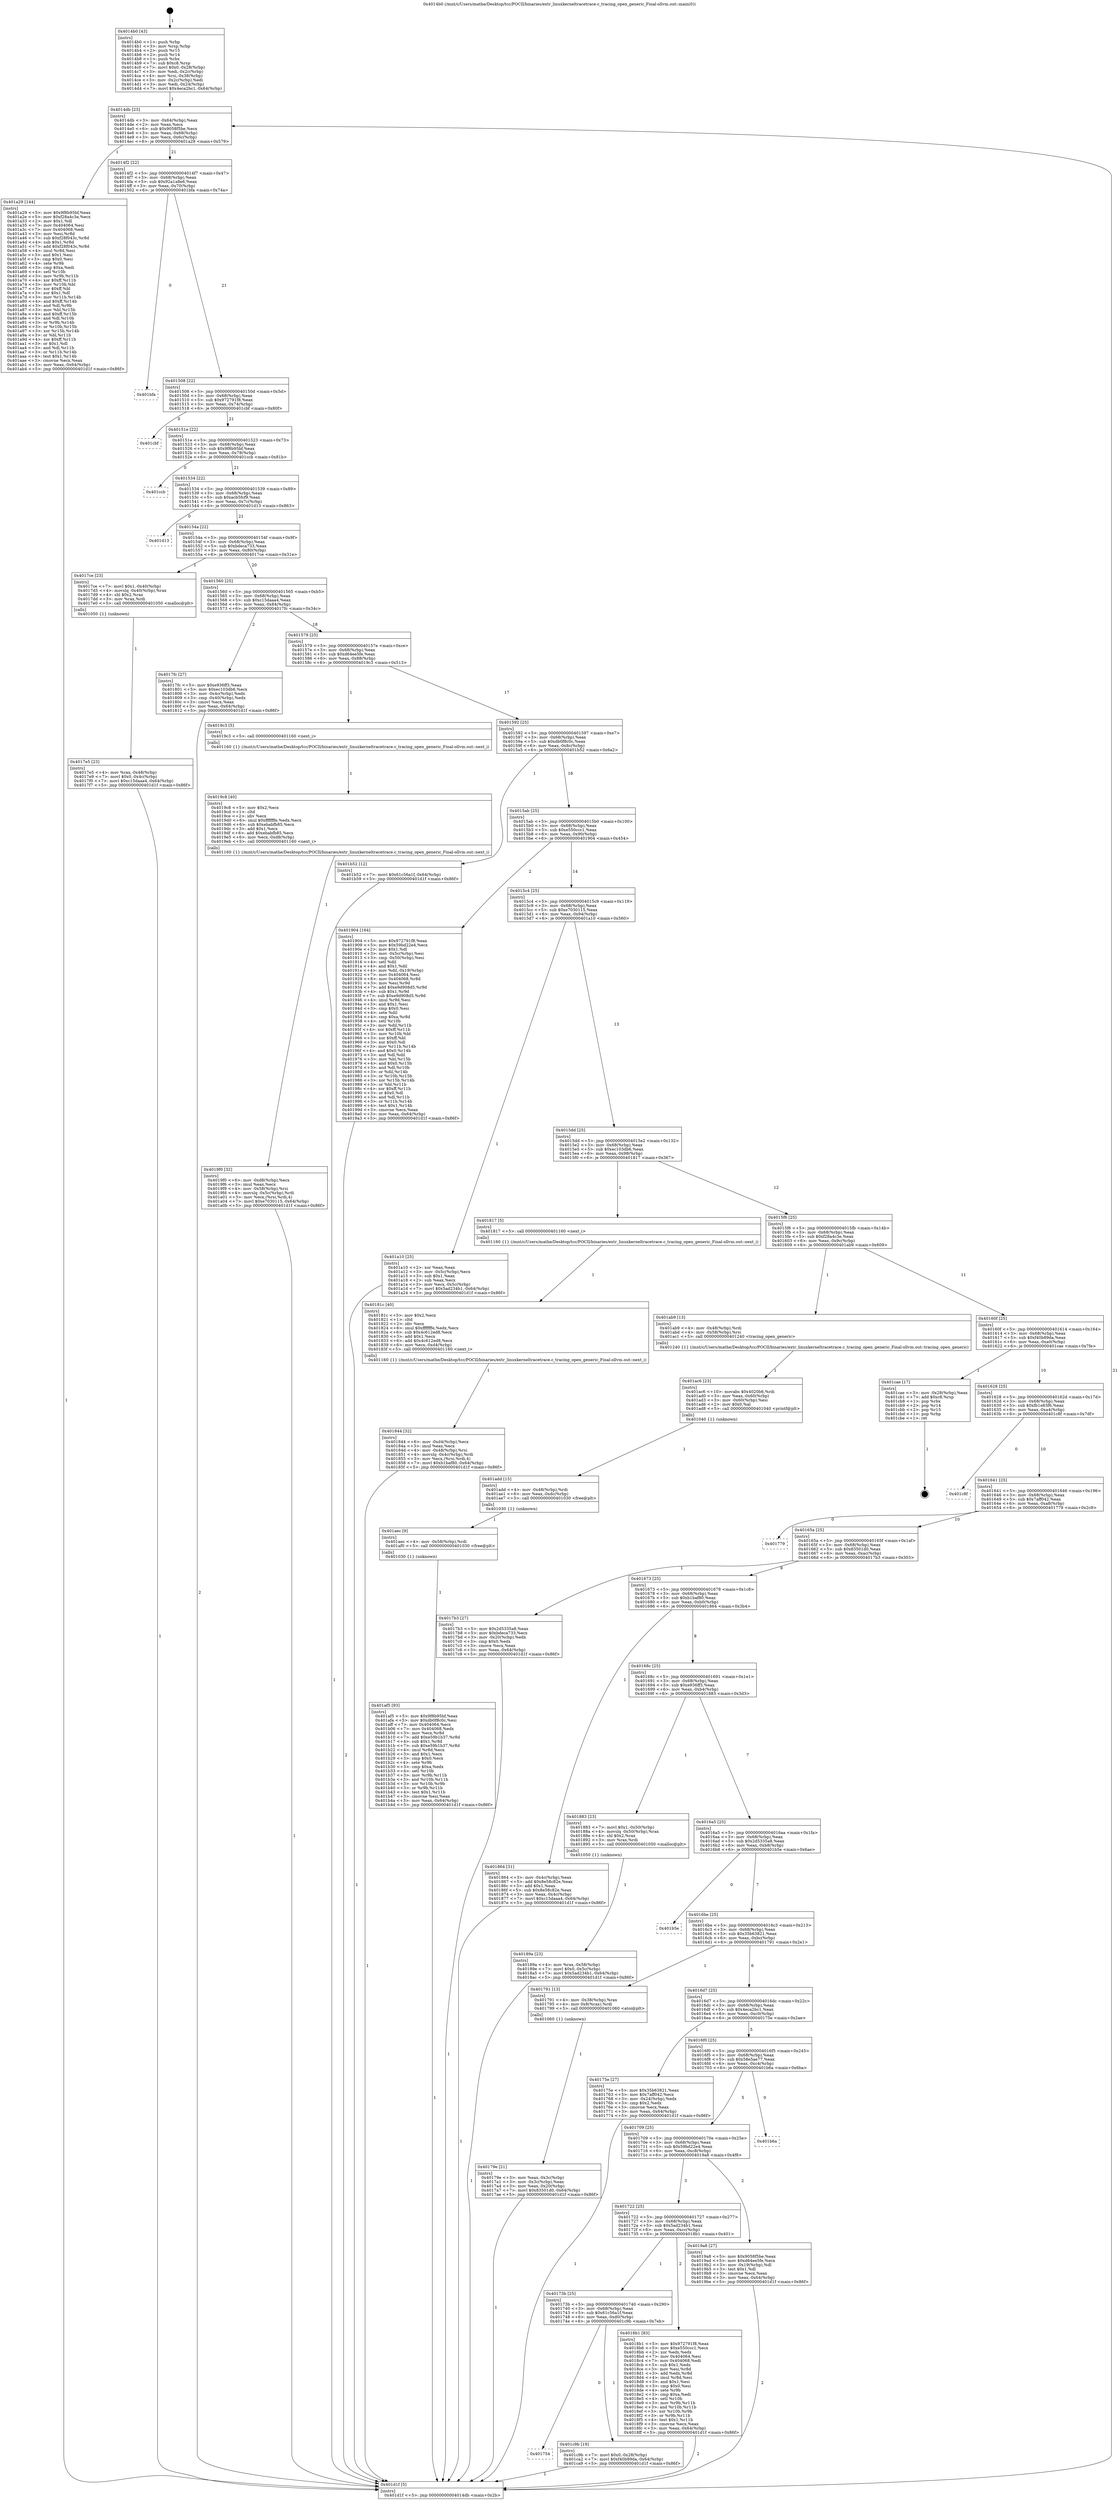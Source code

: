 digraph "0x4014b0" {
  label = "0x4014b0 (/mnt/c/Users/mathe/Desktop/tcc/POCII/binaries/extr_linuxkerneltracetrace.c_tracing_open_generic_Final-ollvm.out::main(0))"
  labelloc = "t"
  node[shape=record]

  Entry [label="",width=0.3,height=0.3,shape=circle,fillcolor=black,style=filled]
  "0x4014db" [label="{
     0x4014db [23]\l
     | [instrs]\l
     &nbsp;&nbsp;0x4014db \<+3\>: mov -0x64(%rbp),%eax\l
     &nbsp;&nbsp;0x4014de \<+2\>: mov %eax,%ecx\l
     &nbsp;&nbsp;0x4014e0 \<+6\>: sub $0x9058f5be,%ecx\l
     &nbsp;&nbsp;0x4014e6 \<+3\>: mov %eax,-0x68(%rbp)\l
     &nbsp;&nbsp;0x4014e9 \<+3\>: mov %ecx,-0x6c(%rbp)\l
     &nbsp;&nbsp;0x4014ec \<+6\>: je 0000000000401a29 \<main+0x579\>\l
  }"]
  "0x401a29" [label="{
     0x401a29 [144]\l
     | [instrs]\l
     &nbsp;&nbsp;0x401a29 \<+5\>: mov $0x9f8b95bf,%eax\l
     &nbsp;&nbsp;0x401a2e \<+5\>: mov $0xf28a4c3e,%ecx\l
     &nbsp;&nbsp;0x401a33 \<+2\>: mov $0x1,%dl\l
     &nbsp;&nbsp;0x401a35 \<+7\>: mov 0x404064,%esi\l
     &nbsp;&nbsp;0x401a3c \<+7\>: mov 0x404068,%edi\l
     &nbsp;&nbsp;0x401a43 \<+3\>: mov %esi,%r8d\l
     &nbsp;&nbsp;0x401a46 \<+7\>: sub $0xf28f043c,%r8d\l
     &nbsp;&nbsp;0x401a4d \<+4\>: sub $0x1,%r8d\l
     &nbsp;&nbsp;0x401a51 \<+7\>: add $0xf28f043c,%r8d\l
     &nbsp;&nbsp;0x401a58 \<+4\>: imul %r8d,%esi\l
     &nbsp;&nbsp;0x401a5c \<+3\>: and $0x1,%esi\l
     &nbsp;&nbsp;0x401a5f \<+3\>: cmp $0x0,%esi\l
     &nbsp;&nbsp;0x401a62 \<+4\>: sete %r9b\l
     &nbsp;&nbsp;0x401a66 \<+3\>: cmp $0xa,%edi\l
     &nbsp;&nbsp;0x401a69 \<+4\>: setl %r10b\l
     &nbsp;&nbsp;0x401a6d \<+3\>: mov %r9b,%r11b\l
     &nbsp;&nbsp;0x401a70 \<+4\>: xor $0xff,%r11b\l
     &nbsp;&nbsp;0x401a74 \<+3\>: mov %r10b,%bl\l
     &nbsp;&nbsp;0x401a77 \<+3\>: xor $0xff,%bl\l
     &nbsp;&nbsp;0x401a7a \<+3\>: xor $0x1,%dl\l
     &nbsp;&nbsp;0x401a7d \<+3\>: mov %r11b,%r14b\l
     &nbsp;&nbsp;0x401a80 \<+4\>: and $0xff,%r14b\l
     &nbsp;&nbsp;0x401a84 \<+3\>: and %dl,%r9b\l
     &nbsp;&nbsp;0x401a87 \<+3\>: mov %bl,%r15b\l
     &nbsp;&nbsp;0x401a8a \<+4\>: and $0xff,%r15b\l
     &nbsp;&nbsp;0x401a8e \<+3\>: and %dl,%r10b\l
     &nbsp;&nbsp;0x401a91 \<+3\>: or %r9b,%r14b\l
     &nbsp;&nbsp;0x401a94 \<+3\>: or %r10b,%r15b\l
     &nbsp;&nbsp;0x401a97 \<+3\>: xor %r15b,%r14b\l
     &nbsp;&nbsp;0x401a9a \<+3\>: or %bl,%r11b\l
     &nbsp;&nbsp;0x401a9d \<+4\>: xor $0xff,%r11b\l
     &nbsp;&nbsp;0x401aa1 \<+3\>: or $0x1,%dl\l
     &nbsp;&nbsp;0x401aa4 \<+3\>: and %dl,%r11b\l
     &nbsp;&nbsp;0x401aa7 \<+3\>: or %r11b,%r14b\l
     &nbsp;&nbsp;0x401aaa \<+4\>: test $0x1,%r14b\l
     &nbsp;&nbsp;0x401aae \<+3\>: cmovne %ecx,%eax\l
     &nbsp;&nbsp;0x401ab1 \<+3\>: mov %eax,-0x64(%rbp)\l
     &nbsp;&nbsp;0x401ab4 \<+5\>: jmp 0000000000401d1f \<main+0x86f\>\l
  }"]
  "0x4014f2" [label="{
     0x4014f2 [22]\l
     | [instrs]\l
     &nbsp;&nbsp;0x4014f2 \<+5\>: jmp 00000000004014f7 \<main+0x47\>\l
     &nbsp;&nbsp;0x4014f7 \<+3\>: mov -0x68(%rbp),%eax\l
     &nbsp;&nbsp;0x4014fa \<+5\>: sub $0x92a1a8e6,%eax\l
     &nbsp;&nbsp;0x4014ff \<+3\>: mov %eax,-0x70(%rbp)\l
     &nbsp;&nbsp;0x401502 \<+6\>: je 0000000000401bfa \<main+0x74a\>\l
  }"]
  Exit [label="",width=0.3,height=0.3,shape=circle,fillcolor=black,style=filled,peripheries=2]
  "0x401bfa" [label="{
     0x401bfa\l
  }", style=dashed]
  "0x401508" [label="{
     0x401508 [22]\l
     | [instrs]\l
     &nbsp;&nbsp;0x401508 \<+5\>: jmp 000000000040150d \<main+0x5d\>\l
     &nbsp;&nbsp;0x40150d \<+3\>: mov -0x68(%rbp),%eax\l
     &nbsp;&nbsp;0x401510 \<+5\>: sub $0x972791f8,%eax\l
     &nbsp;&nbsp;0x401515 \<+3\>: mov %eax,-0x74(%rbp)\l
     &nbsp;&nbsp;0x401518 \<+6\>: je 0000000000401cbf \<main+0x80f\>\l
  }"]
  "0x401754" [label="{
     0x401754\l
  }", style=dashed]
  "0x401cbf" [label="{
     0x401cbf\l
  }", style=dashed]
  "0x40151e" [label="{
     0x40151e [22]\l
     | [instrs]\l
     &nbsp;&nbsp;0x40151e \<+5\>: jmp 0000000000401523 \<main+0x73\>\l
     &nbsp;&nbsp;0x401523 \<+3\>: mov -0x68(%rbp),%eax\l
     &nbsp;&nbsp;0x401526 \<+5\>: sub $0x9f8b95bf,%eax\l
     &nbsp;&nbsp;0x40152b \<+3\>: mov %eax,-0x78(%rbp)\l
     &nbsp;&nbsp;0x40152e \<+6\>: je 0000000000401ccb \<main+0x81b\>\l
  }"]
  "0x401c9b" [label="{
     0x401c9b [19]\l
     | [instrs]\l
     &nbsp;&nbsp;0x401c9b \<+7\>: movl $0x0,-0x28(%rbp)\l
     &nbsp;&nbsp;0x401ca2 \<+7\>: movl $0xf40b89da,-0x64(%rbp)\l
     &nbsp;&nbsp;0x401ca9 \<+5\>: jmp 0000000000401d1f \<main+0x86f\>\l
  }"]
  "0x401ccb" [label="{
     0x401ccb\l
  }", style=dashed]
  "0x401534" [label="{
     0x401534 [22]\l
     | [instrs]\l
     &nbsp;&nbsp;0x401534 \<+5\>: jmp 0000000000401539 \<main+0x89\>\l
     &nbsp;&nbsp;0x401539 \<+3\>: mov -0x68(%rbp),%eax\l
     &nbsp;&nbsp;0x40153c \<+5\>: sub $0xacb5fcf9,%eax\l
     &nbsp;&nbsp;0x401541 \<+3\>: mov %eax,-0x7c(%rbp)\l
     &nbsp;&nbsp;0x401544 \<+6\>: je 0000000000401d13 \<main+0x863\>\l
  }"]
  "0x401af5" [label="{
     0x401af5 [93]\l
     | [instrs]\l
     &nbsp;&nbsp;0x401af5 \<+5\>: mov $0x9f8b95bf,%eax\l
     &nbsp;&nbsp;0x401afa \<+5\>: mov $0xdb0f8c0c,%esi\l
     &nbsp;&nbsp;0x401aff \<+7\>: mov 0x404064,%ecx\l
     &nbsp;&nbsp;0x401b06 \<+7\>: mov 0x404068,%edx\l
     &nbsp;&nbsp;0x401b0d \<+3\>: mov %ecx,%r8d\l
     &nbsp;&nbsp;0x401b10 \<+7\>: add $0xe59b1b37,%r8d\l
     &nbsp;&nbsp;0x401b17 \<+4\>: sub $0x1,%r8d\l
     &nbsp;&nbsp;0x401b1b \<+7\>: sub $0xe59b1b37,%r8d\l
     &nbsp;&nbsp;0x401b22 \<+4\>: imul %r8d,%ecx\l
     &nbsp;&nbsp;0x401b26 \<+3\>: and $0x1,%ecx\l
     &nbsp;&nbsp;0x401b29 \<+3\>: cmp $0x0,%ecx\l
     &nbsp;&nbsp;0x401b2c \<+4\>: sete %r9b\l
     &nbsp;&nbsp;0x401b30 \<+3\>: cmp $0xa,%edx\l
     &nbsp;&nbsp;0x401b33 \<+4\>: setl %r10b\l
     &nbsp;&nbsp;0x401b37 \<+3\>: mov %r9b,%r11b\l
     &nbsp;&nbsp;0x401b3a \<+3\>: and %r10b,%r11b\l
     &nbsp;&nbsp;0x401b3d \<+3\>: xor %r10b,%r9b\l
     &nbsp;&nbsp;0x401b40 \<+3\>: or %r9b,%r11b\l
     &nbsp;&nbsp;0x401b43 \<+4\>: test $0x1,%r11b\l
     &nbsp;&nbsp;0x401b47 \<+3\>: cmovne %esi,%eax\l
     &nbsp;&nbsp;0x401b4a \<+3\>: mov %eax,-0x64(%rbp)\l
     &nbsp;&nbsp;0x401b4d \<+5\>: jmp 0000000000401d1f \<main+0x86f\>\l
  }"]
  "0x401d13" [label="{
     0x401d13\l
  }", style=dashed]
  "0x40154a" [label="{
     0x40154a [22]\l
     | [instrs]\l
     &nbsp;&nbsp;0x40154a \<+5\>: jmp 000000000040154f \<main+0x9f\>\l
     &nbsp;&nbsp;0x40154f \<+3\>: mov -0x68(%rbp),%eax\l
     &nbsp;&nbsp;0x401552 \<+5\>: sub $0xbdeca733,%eax\l
     &nbsp;&nbsp;0x401557 \<+3\>: mov %eax,-0x80(%rbp)\l
     &nbsp;&nbsp;0x40155a \<+6\>: je 00000000004017ce \<main+0x31e\>\l
  }"]
  "0x401aec" [label="{
     0x401aec [9]\l
     | [instrs]\l
     &nbsp;&nbsp;0x401aec \<+4\>: mov -0x58(%rbp),%rdi\l
     &nbsp;&nbsp;0x401af0 \<+5\>: call 0000000000401030 \<free@plt\>\l
     | [calls]\l
     &nbsp;&nbsp;0x401030 \{1\} (unknown)\l
  }"]
  "0x4017ce" [label="{
     0x4017ce [23]\l
     | [instrs]\l
     &nbsp;&nbsp;0x4017ce \<+7\>: movl $0x1,-0x40(%rbp)\l
     &nbsp;&nbsp;0x4017d5 \<+4\>: movslq -0x40(%rbp),%rax\l
     &nbsp;&nbsp;0x4017d9 \<+4\>: shl $0x2,%rax\l
     &nbsp;&nbsp;0x4017dd \<+3\>: mov %rax,%rdi\l
     &nbsp;&nbsp;0x4017e0 \<+5\>: call 0000000000401050 \<malloc@plt\>\l
     | [calls]\l
     &nbsp;&nbsp;0x401050 \{1\} (unknown)\l
  }"]
  "0x401560" [label="{
     0x401560 [25]\l
     | [instrs]\l
     &nbsp;&nbsp;0x401560 \<+5\>: jmp 0000000000401565 \<main+0xb5\>\l
     &nbsp;&nbsp;0x401565 \<+3\>: mov -0x68(%rbp),%eax\l
     &nbsp;&nbsp;0x401568 \<+5\>: sub $0xc15daaa4,%eax\l
     &nbsp;&nbsp;0x40156d \<+6\>: mov %eax,-0x84(%rbp)\l
     &nbsp;&nbsp;0x401573 \<+6\>: je 00000000004017fc \<main+0x34c\>\l
  }"]
  "0x401add" [label="{
     0x401add [15]\l
     | [instrs]\l
     &nbsp;&nbsp;0x401add \<+4\>: mov -0x48(%rbp),%rdi\l
     &nbsp;&nbsp;0x401ae1 \<+6\>: mov %eax,-0xdc(%rbp)\l
     &nbsp;&nbsp;0x401ae7 \<+5\>: call 0000000000401030 \<free@plt\>\l
     | [calls]\l
     &nbsp;&nbsp;0x401030 \{1\} (unknown)\l
  }"]
  "0x4017fc" [label="{
     0x4017fc [27]\l
     | [instrs]\l
     &nbsp;&nbsp;0x4017fc \<+5\>: mov $0xe936ff3,%eax\l
     &nbsp;&nbsp;0x401801 \<+5\>: mov $0xec103db6,%ecx\l
     &nbsp;&nbsp;0x401806 \<+3\>: mov -0x4c(%rbp),%edx\l
     &nbsp;&nbsp;0x401809 \<+3\>: cmp -0x40(%rbp),%edx\l
     &nbsp;&nbsp;0x40180c \<+3\>: cmovl %ecx,%eax\l
     &nbsp;&nbsp;0x40180f \<+3\>: mov %eax,-0x64(%rbp)\l
     &nbsp;&nbsp;0x401812 \<+5\>: jmp 0000000000401d1f \<main+0x86f\>\l
  }"]
  "0x401579" [label="{
     0x401579 [25]\l
     | [instrs]\l
     &nbsp;&nbsp;0x401579 \<+5\>: jmp 000000000040157e \<main+0xce\>\l
     &nbsp;&nbsp;0x40157e \<+3\>: mov -0x68(%rbp),%eax\l
     &nbsp;&nbsp;0x401581 \<+5\>: sub $0xd64ee5fe,%eax\l
     &nbsp;&nbsp;0x401586 \<+6\>: mov %eax,-0x88(%rbp)\l
     &nbsp;&nbsp;0x40158c \<+6\>: je 00000000004019c3 \<main+0x513\>\l
  }"]
  "0x401ac6" [label="{
     0x401ac6 [23]\l
     | [instrs]\l
     &nbsp;&nbsp;0x401ac6 \<+10\>: movabs $0x4020b6,%rdi\l
     &nbsp;&nbsp;0x401ad0 \<+3\>: mov %eax,-0x60(%rbp)\l
     &nbsp;&nbsp;0x401ad3 \<+3\>: mov -0x60(%rbp),%esi\l
     &nbsp;&nbsp;0x401ad6 \<+2\>: mov $0x0,%al\l
     &nbsp;&nbsp;0x401ad8 \<+5\>: call 0000000000401040 \<printf@plt\>\l
     | [calls]\l
     &nbsp;&nbsp;0x401040 \{1\} (unknown)\l
  }"]
  "0x4019c3" [label="{
     0x4019c3 [5]\l
     | [instrs]\l
     &nbsp;&nbsp;0x4019c3 \<+5\>: call 0000000000401160 \<next_i\>\l
     | [calls]\l
     &nbsp;&nbsp;0x401160 \{1\} (/mnt/c/Users/mathe/Desktop/tcc/POCII/binaries/extr_linuxkerneltracetrace.c_tracing_open_generic_Final-ollvm.out::next_i)\l
  }"]
  "0x401592" [label="{
     0x401592 [25]\l
     | [instrs]\l
     &nbsp;&nbsp;0x401592 \<+5\>: jmp 0000000000401597 \<main+0xe7\>\l
     &nbsp;&nbsp;0x401597 \<+3\>: mov -0x68(%rbp),%eax\l
     &nbsp;&nbsp;0x40159a \<+5\>: sub $0xdb0f8c0c,%eax\l
     &nbsp;&nbsp;0x40159f \<+6\>: mov %eax,-0x8c(%rbp)\l
     &nbsp;&nbsp;0x4015a5 \<+6\>: je 0000000000401b52 \<main+0x6a2\>\l
  }"]
  "0x4019f0" [label="{
     0x4019f0 [32]\l
     | [instrs]\l
     &nbsp;&nbsp;0x4019f0 \<+6\>: mov -0xd8(%rbp),%ecx\l
     &nbsp;&nbsp;0x4019f6 \<+3\>: imul %eax,%ecx\l
     &nbsp;&nbsp;0x4019f9 \<+4\>: mov -0x58(%rbp),%rsi\l
     &nbsp;&nbsp;0x4019fd \<+4\>: movslq -0x5c(%rbp),%rdi\l
     &nbsp;&nbsp;0x401a01 \<+3\>: mov %ecx,(%rsi,%rdi,4)\l
     &nbsp;&nbsp;0x401a04 \<+7\>: movl $0xe7030115,-0x64(%rbp)\l
     &nbsp;&nbsp;0x401a0b \<+5\>: jmp 0000000000401d1f \<main+0x86f\>\l
  }"]
  "0x401b52" [label="{
     0x401b52 [12]\l
     | [instrs]\l
     &nbsp;&nbsp;0x401b52 \<+7\>: movl $0x61c56a1f,-0x64(%rbp)\l
     &nbsp;&nbsp;0x401b59 \<+5\>: jmp 0000000000401d1f \<main+0x86f\>\l
  }"]
  "0x4015ab" [label="{
     0x4015ab [25]\l
     | [instrs]\l
     &nbsp;&nbsp;0x4015ab \<+5\>: jmp 00000000004015b0 \<main+0x100\>\l
     &nbsp;&nbsp;0x4015b0 \<+3\>: mov -0x68(%rbp),%eax\l
     &nbsp;&nbsp;0x4015b3 \<+5\>: sub $0xe550ccc1,%eax\l
     &nbsp;&nbsp;0x4015b8 \<+6\>: mov %eax,-0x90(%rbp)\l
     &nbsp;&nbsp;0x4015be \<+6\>: je 0000000000401904 \<main+0x454\>\l
  }"]
  "0x4019c8" [label="{
     0x4019c8 [40]\l
     | [instrs]\l
     &nbsp;&nbsp;0x4019c8 \<+5\>: mov $0x2,%ecx\l
     &nbsp;&nbsp;0x4019cd \<+1\>: cltd\l
     &nbsp;&nbsp;0x4019ce \<+2\>: idiv %ecx\l
     &nbsp;&nbsp;0x4019d0 \<+6\>: imul $0xfffffffe,%edx,%ecx\l
     &nbsp;&nbsp;0x4019d6 \<+6\>: sub $0xebabfb85,%ecx\l
     &nbsp;&nbsp;0x4019dc \<+3\>: add $0x1,%ecx\l
     &nbsp;&nbsp;0x4019df \<+6\>: add $0xebabfb85,%ecx\l
     &nbsp;&nbsp;0x4019e5 \<+6\>: mov %ecx,-0xd8(%rbp)\l
     &nbsp;&nbsp;0x4019eb \<+5\>: call 0000000000401160 \<next_i\>\l
     | [calls]\l
     &nbsp;&nbsp;0x401160 \{1\} (/mnt/c/Users/mathe/Desktop/tcc/POCII/binaries/extr_linuxkerneltracetrace.c_tracing_open_generic_Final-ollvm.out::next_i)\l
  }"]
  "0x401904" [label="{
     0x401904 [164]\l
     | [instrs]\l
     &nbsp;&nbsp;0x401904 \<+5\>: mov $0x972791f8,%eax\l
     &nbsp;&nbsp;0x401909 \<+5\>: mov $0x59bd22e4,%ecx\l
     &nbsp;&nbsp;0x40190e \<+2\>: mov $0x1,%dl\l
     &nbsp;&nbsp;0x401910 \<+3\>: mov -0x5c(%rbp),%esi\l
     &nbsp;&nbsp;0x401913 \<+3\>: cmp -0x50(%rbp),%esi\l
     &nbsp;&nbsp;0x401916 \<+4\>: setl %dil\l
     &nbsp;&nbsp;0x40191a \<+4\>: and $0x1,%dil\l
     &nbsp;&nbsp;0x40191e \<+4\>: mov %dil,-0x19(%rbp)\l
     &nbsp;&nbsp;0x401922 \<+7\>: mov 0x404064,%esi\l
     &nbsp;&nbsp;0x401929 \<+8\>: mov 0x404068,%r8d\l
     &nbsp;&nbsp;0x401931 \<+3\>: mov %esi,%r9d\l
     &nbsp;&nbsp;0x401934 \<+7\>: add $0xe9d908d5,%r9d\l
     &nbsp;&nbsp;0x40193b \<+4\>: sub $0x1,%r9d\l
     &nbsp;&nbsp;0x40193f \<+7\>: sub $0xe9d908d5,%r9d\l
     &nbsp;&nbsp;0x401946 \<+4\>: imul %r9d,%esi\l
     &nbsp;&nbsp;0x40194a \<+3\>: and $0x1,%esi\l
     &nbsp;&nbsp;0x40194d \<+3\>: cmp $0x0,%esi\l
     &nbsp;&nbsp;0x401950 \<+4\>: sete %dil\l
     &nbsp;&nbsp;0x401954 \<+4\>: cmp $0xa,%r8d\l
     &nbsp;&nbsp;0x401958 \<+4\>: setl %r10b\l
     &nbsp;&nbsp;0x40195c \<+3\>: mov %dil,%r11b\l
     &nbsp;&nbsp;0x40195f \<+4\>: xor $0xff,%r11b\l
     &nbsp;&nbsp;0x401963 \<+3\>: mov %r10b,%bl\l
     &nbsp;&nbsp;0x401966 \<+3\>: xor $0xff,%bl\l
     &nbsp;&nbsp;0x401969 \<+3\>: xor $0x0,%dl\l
     &nbsp;&nbsp;0x40196c \<+3\>: mov %r11b,%r14b\l
     &nbsp;&nbsp;0x40196f \<+4\>: and $0x0,%r14b\l
     &nbsp;&nbsp;0x401973 \<+3\>: and %dl,%dil\l
     &nbsp;&nbsp;0x401976 \<+3\>: mov %bl,%r15b\l
     &nbsp;&nbsp;0x401979 \<+4\>: and $0x0,%r15b\l
     &nbsp;&nbsp;0x40197d \<+3\>: and %dl,%r10b\l
     &nbsp;&nbsp;0x401980 \<+3\>: or %dil,%r14b\l
     &nbsp;&nbsp;0x401983 \<+3\>: or %r10b,%r15b\l
     &nbsp;&nbsp;0x401986 \<+3\>: xor %r15b,%r14b\l
     &nbsp;&nbsp;0x401989 \<+3\>: or %bl,%r11b\l
     &nbsp;&nbsp;0x40198c \<+4\>: xor $0xff,%r11b\l
     &nbsp;&nbsp;0x401990 \<+3\>: or $0x0,%dl\l
     &nbsp;&nbsp;0x401993 \<+3\>: and %dl,%r11b\l
     &nbsp;&nbsp;0x401996 \<+3\>: or %r11b,%r14b\l
     &nbsp;&nbsp;0x401999 \<+4\>: test $0x1,%r14b\l
     &nbsp;&nbsp;0x40199d \<+3\>: cmovne %ecx,%eax\l
     &nbsp;&nbsp;0x4019a0 \<+3\>: mov %eax,-0x64(%rbp)\l
     &nbsp;&nbsp;0x4019a3 \<+5\>: jmp 0000000000401d1f \<main+0x86f\>\l
  }"]
  "0x4015c4" [label="{
     0x4015c4 [25]\l
     | [instrs]\l
     &nbsp;&nbsp;0x4015c4 \<+5\>: jmp 00000000004015c9 \<main+0x119\>\l
     &nbsp;&nbsp;0x4015c9 \<+3\>: mov -0x68(%rbp),%eax\l
     &nbsp;&nbsp;0x4015cc \<+5\>: sub $0xe7030115,%eax\l
     &nbsp;&nbsp;0x4015d1 \<+6\>: mov %eax,-0x94(%rbp)\l
     &nbsp;&nbsp;0x4015d7 \<+6\>: je 0000000000401a10 \<main+0x560\>\l
  }"]
  "0x40173b" [label="{
     0x40173b [25]\l
     | [instrs]\l
     &nbsp;&nbsp;0x40173b \<+5\>: jmp 0000000000401740 \<main+0x290\>\l
     &nbsp;&nbsp;0x401740 \<+3\>: mov -0x68(%rbp),%eax\l
     &nbsp;&nbsp;0x401743 \<+5\>: sub $0x61c56a1f,%eax\l
     &nbsp;&nbsp;0x401748 \<+6\>: mov %eax,-0xd0(%rbp)\l
     &nbsp;&nbsp;0x40174e \<+6\>: je 0000000000401c9b \<main+0x7eb\>\l
  }"]
  "0x401a10" [label="{
     0x401a10 [25]\l
     | [instrs]\l
     &nbsp;&nbsp;0x401a10 \<+2\>: xor %eax,%eax\l
     &nbsp;&nbsp;0x401a12 \<+3\>: mov -0x5c(%rbp),%ecx\l
     &nbsp;&nbsp;0x401a15 \<+3\>: sub $0x1,%eax\l
     &nbsp;&nbsp;0x401a18 \<+2\>: sub %eax,%ecx\l
     &nbsp;&nbsp;0x401a1a \<+3\>: mov %ecx,-0x5c(%rbp)\l
     &nbsp;&nbsp;0x401a1d \<+7\>: movl $0x5ad234b1,-0x64(%rbp)\l
     &nbsp;&nbsp;0x401a24 \<+5\>: jmp 0000000000401d1f \<main+0x86f\>\l
  }"]
  "0x4015dd" [label="{
     0x4015dd [25]\l
     | [instrs]\l
     &nbsp;&nbsp;0x4015dd \<+5\>: jmp 00000000004015e2 \<main+0x132\>\l
     &nbsp;&nbsp;0x4015e2 \<+3\>: mov -0x68(%rbp),%eax\l
     &nbsp;&nbsp;0x4015e5 \<+5\>: sub $0xec103db6,%eax\l
     &nbsp;&nbsp;0x4015ea \<+6\>: mov %eax,-0x98(%rbp)\l
     &nbsp;&nbsp;0x4015f0 \<+6\>: je 0000000000401817 \<main+0x367\>\l
  }"]
  "0x4018b1" [label="{
     0x4018b1 [83]\l
     | [instrs]\l
     &nbsp;&nbsp;0x4018b1 \<+5\>: mov $0x972791f8,%eax\l
     &nbsp;&nbsp;0x4018b6 \<+5\>: mov $0xe550ccc1,%ecx\l
     &nbsp;&nbsp;0x4018bb \<+2\>: xor %edx,%edx\l
     &nbsp;&nbsp;0x4018bd \<+7\>: mov 0x404064,%esi\l
     &nbsp;&nbsp;0x4018c4 \<+7\>: mov 0x404068,%edi\l
     &nbsp;&nbsp;0x4018cb \<+3\>: sub $0x1,%edx\l
     &nbsp;&nbsp;0x4018ce \<+3\>: mov %esi,%r8d\l
     &nbsp;&nbsp;0x4018d1 \<+3\>: add %edx,%r8d\l
     &nbsp;&nbsp;0x4018d4 \<+4\>: imul %r8d,%esi\l
     &nbsp;&nbsp;0x4018d8 \<+3\>: and $0x1,%esi\l
     &nbsp;&nbsp;0x4018db \<+3\>: cmp $0x0,%esi\l
     &nbsp;&nbsp;0x4018de \<+4\>: sete %r9b\l
     &nbsp;&nbsp;0x4018e2 \<+3\>: cmp $0xa,%edi\l
     &nbsp;&nbsp;0x4018e5 \<+4\>: setl %r10b\l
     &nbsp;&nbsp;0x4018e9 \<+3\>: mov %r9b,%r11b\l
     &nbsp;&nbsp;0x4018ec \<+3\>: and %r10b,%r11b\l
     &nbsp;&nbsp;0x4018ef \<+3\>: xor %r10b,%r9b\l
     &nbsp;&nbsp;0x4018f2 \<+3\>: or %r9b,%r11b\l
     &nbsp;&nbsp;0x4018f5 \<+4\>: test $0x1,%r11b\l
     &nbsp;&nbsp;0x4018f9 \<+3\>: cmovne %ecx,%eax\l
     &nbsp;&nbsp;0x4018fc \<+3\>: mov %eax,-0x64(%rbp)\l
     &nbsp;&nbsp;0x4018ff \<+5\>: jmp 0000000000401d1f \<main+0x86f\>\l
  }"]
  "0x401817" [label="{
     0x401817 [5]\l
     | [instrs]\l
     &nbsp;&nbsp;0x401817 \<+5\>: call 0000000000401160 \<next_i\>\l
     | [calls]\l
     &nbsp;&nbsp;0x401160 \{1\} (/mnt/c/Users/mathe/Desktop/tcc/POCII/binaries/extr_linuxkerneltracetrace.c_tracing_open_generic_Final-ollvm.out::next_i)\l
  }"]
  "0x4015f6" [label="{
     0x4015f6 [25]\l
     | [instrs]\l
     &nbsp;&nbsp;0x4015f6 \<+5\>: jmp 00000000004015fb \<main+0x14b\>\l
     &nbsp;&nbsp;0x4015fb \<+3\>: mov -0x68(%rbp),%eax\l
     &nbsp;&nbsp;0x4015fe \<+5\>: sub $0xf28a4c3e,%eax\l
     &nbsp;&nbsp;0x401603 \<+6\>: mov %eax,-0x9c(%rbp)\l
     &nbsp;&nbsp;0x401609 \<+6\>: je 0000000000401ab9 \<main+0x609\>\l
  }"]
  "0x401722" [label="{
     0x401722 [25]\l
     | [instrs]\l
     &nbsp;&nbsp;0x401722 \<+5\>: jmp 0000000000401727 \<main+0x277\>\l
     &nbsp;&nbsp;0x401727 \<+3\>: mov -0x68(%rbp),%eax\l
     &nbsp;&nbsp;0x40172a \<+5\>: sub $0x5ad234b1,%eax\l
     &nbsp;&nbsp;0x40172f \<+6\>: mov %eax,-0xcc(%rbp)\l
     &nbsp;&nbsp;0x401735 \<+6\>: je 00000000004018b1 \<main+0x401\>\l
  }"]
  "0x401ab9" [label="{
     0x401ab9 [13]\l
     | [instrs]\l
     &nbsp;&nbsp;0x401ab9 \<+4\>: mov -0x48(%rbp),%rdi\l
     &nbsp;&nbsp;0x401abd \<+4\>: mov -0x58(%rbp),%rsi\l
     &nbsp;&nbsp;0x401ac1 \<+5\>: call 0000000000401240 \<tracing_open_generic\>\l
     | [calls]\l
     &nbsp;&nbsp;0x401240 \{1\} (/mnt/c/Users/mathe/Desktop/tcc/POCII/binaries/extr_linuxkerneltracetrace.c_tracing_open_generic_Final-ollvm.out::tracing_open_generic)\l
  }"]
  "0x40160f" [label="{
     0x40160f [25]\l
     | [instrs]\l
     &nbsp;&nbsp;0x40160f \<+5\>: jmp 0000000000401614 \<main+0x164\>\l
     &nbsp;&nbsp;0x401614 \<+3\>: mov -0x68(%rbp),%eax\l
     &nbsp;&nbsp;0x401617 \<+5\>: sub $0xf40b89da,%eax\l
     &nbsp;&nbsp;0x40161c \<+6\>: mov %eax,-0xa0(%rbp)\l
     &nbsp;&nbsp;0x401622 \<+6\>: je 0000000000401cae \<main+0x7fe\>\l
  }"]
  "0x4019a8" [label="{
     0x4019a8 [27]\l
     | [instrs]\l
     &nbsp;&nbsp;0x4019a8 \<+5\>: mov $0x9058f5be,%eax\l
     &nbsp;&nbsp;0x4019ad \<+5\>: mov $0xd64ee5fe,%ecx\l
     &nbsp;&nbsp;0x4019b2 \<+3\>: mov -0x19(%rbp),%dl\l
     &nbsp;&nbsp;0x4019b5 \<+3\>: test $0x1,%dl\l
     &nbsp;&nbsp;0x4019b8 \<+3\>: cmovne %ecx,%eax\l
     &nbsp;&nbsp;0x4019bb \<+3\>: mov %eax,-0x64(%rbp)\l
     &nbsp;&nbsp;0x4019be \<+5\>: jmp 0000000000401d1f \<main+0x86f\>\l
  }"]
  "0x401cae" [label="{
     0x401cae [17]\l
     | [instrs]\l
     &nbsp;&nbsp;0x401cae \<+3\>: mov -0x28(%rbp),%eax\l
     &nbsp;&nbsp;0x401cb1 \<+7\>: add $0xc8,%rsp\l
     &nbsp;&nbsp;0x401cb8 \<+1\>: pop %rbx\l
     &nbsp;&nbsp;0x401cb9 \<+2\>: pop %r14\l
     &nbsp;&nbsp;0x401cbb \<+2\>: pop %r15\l
     &nbsp;&nbsp;0x401cbd \<+1\>: pop %rbp\l
     &nbsp;&nbsp;0x401cbe \<+1\>: ret\l
  }"]
  "0x401628" [label="{
     0x401628 [25]\l
     | [instrs]\l
     &nbsp;&nbsp;0x401628 \<+5\>: jmp 000000000040162d \<main+0x17d\>\l
     &nbsp;&nbsp;0x40162d \<+3\>: mov -0x68(%rbp),%eax\l
     &nbsp;&nbsp;0x401630 \<+5\>: sub $0xfb1e83f6,%eax\l
     &nbsp;&nbsp;0x401635 \<+6\>: mov %eax,-0xa4(%rbp)\l
     &nbsp;&nbsp;0x40163b \<+6\>: je 0000000000401c8f \<main+0x7df\>\l
  }"]
  "0x401709" [label="{
     0x401709 [25]\l
     | [instrs]\l
     &nbsp;&nbsp;0x401709 \<+5\>: jmp 000000000040170e \<main+0x25e\>\l
     &nbsp;&nbsp;0x40170e \<+3\>: mov -0x68(%rbp),%eax\l
     &nbsp;&nbsp;0x401711 \<+5\>: sub $0x59bd22e4,%eax\l
     &nbsp;&nbsp;0x401716 \<+6\>: mov %eax,-0xc8(%rbp)\l
     &nbsp;&nbsp;0x40171c \<+6\>: je 00000000004019a8 \<main+0x4f8\>\l
  }"]
  "0x401c8f" [label="{
     0x401c8f\l
  }", style=dashed]
  "0x401641" [label="{
     0x401641 [25]\l
     | [instrs]\l
     &nbsp;&nbsp;0x401641 \<+5\>: jmp 0000000000401646 \<main+0x196\>\l
     &nbsp;&nbsp;0x401646 \<+3\>: mov -0x68(%rbp),%eax\l
     &nbsp;&nbsp;0x401649 \<+5\>: sub $0x7aff042,%eax\l
     &nbsp;&nbsp;0x40164e \<+6\>: mov %eax,-0xa8(%rbp)\l
     &nbsp;&nbsp;0x401654 \<+6\>: je 0000000000401779 \<main+0x2c9\>\l
  }"]
  "0x401b6a" [label="{
     0x401b6a\l
  }", style=dashed]
  "0x401779" [label="{
     0x401779\l
  }", style=dashed]
  "0x40165a" [label="{
     0x40165a [25]\l
     | [instrs]\l
     &nbsp;&nbsp;0x40165a \<+5\>: jmp 000000000040165f \<main+0x1af\>\l
     &nbsp;&nbsp;0x40165f \<+3\>: mov -0x68(%rbp),%eax\l
     &nbsp;&nbsp;0x401662 \<+5\>: sub $0x83501d0,%eax\l
     &nbsp;&nbsp;0x401667 \<+6\>: mov %eax,-0xac(%rbp)\l
     &nbsp;&nbsp;0x40166d \<+6\>: je 00000000004017b3 \<main+0x303\>\l
  }"]
  "0x40189a" [label="{
     0x40189a [23]\l
     | [instrs]\l
     &nbsp;&nbsp;0x40189a \<+4\>: mov %rax,-0x58(%rbp)\l
     &nbsp;&nbsp;0x40189e \<+7\>: movl $0x0,-0x5c(%rbp)\l
     &nbsp;&nbsp;0x4018a5 \<+7\>: movl $0x5ad234b1,-0x64(%rbp)\l
     &nbsp;&nbsp;0x4018ac \<+5\>: jmp 0000000000401d1f \<main+0x86f\>\l
  }"]
  "0x4017b3" [label="{
     0x4017b3 [27]\l
     | [instrs]\l
     &nbsp;&nbsp;0x4017b3 \<+5\>: mov $0x2d5335a8,%eax\l
     &nbsp;&nbsp;0x4017b8 \<+5\>: mov $0xbdeca733,%ecx\l
     &nbsp;&nbsp;0x4017bd \<+3\>: mov -0x20(%rbp),%edx\l
     &nbsp;&nbsp;0x4017c0 \<+3\>: cmp $0x0,%edx\l
     &nbsp;&nbsp;0x4017c3 \<+3\>: cmove %ecx,%eax\l
     &nbsp;&nbsp;0x4017c6 \<+3\>: mov %eax,-0x64(%rbp)\l
     &nbsp;&nbsp;0x4017c9 \<+5\>: jmp 0000000000401d1f \<main+0x86f\>\l
  }"]
  "0x401673" [label="{
     0x401673 [25]\l
     | [instrs]\l
     &nbsp;&nbsp;0x401673 \<+5\>: jmp 0000000000401678 \<main+0x1c8\>\l
     &nbsp;&nbsp;0x401678 \<+3\>: mov -0x68(%rbp),%eax\l
     &nbsp;&nbsp;0x40167b \<+5\>: sub $0xb1baf80,%eax\l
     &nbsp;&nbsp;0x401680 \<+6\>: mov %eax,-0xb0(%rbp)\l
     &nbsp;&nbsp;0x401686 \<+6\>: je 0000000000401864 \<main+0x3b4\>\l
  }"]
  "0x401844" [label="{
     0x401844 [32]\l
     | [instrs]\l
     &nbsp;&nbsp;0x401844 \<+6\>: mov -0xd4(%rbp),%ecx\l
     &nbsp;&nbsp;0x40184a \<+3\>: imul %eax,%ecx\l
     &nbsp;&nbsp;0x40184d \<+4\>: mov -0x48(%rbp),%rsi\l
     &nbsp;&nbsp;0x401851 \<+4\>: movslq -0x4c(%rbp),%rdi\l
     &nbsp;&nbsp;0x401855 \<+3\>: mov %ecx,(%rsi,%rdi,4)\l
     &nbsp;&nbsp;0x401858 \<+7\>: movl $0xb1baf80,-0x64(%rbp)\l
     &nbsp;&nbsp;0x40185f \<+5\>: jmp 0000000000401d1f \<main+0x86f\>\l
  }"]
  "0x401864" [label="{
     0x401864 [31]\l
     | [instrs]\l
     &nbsp;&nbsp;0x401864 \<+3\>: mov -0x4c(%rbp),%eax\l
     &nbsp;&nbsp;0x401867 \<+5\>: add $0x8e58c82e,%eax\l
     &nbsp;&nbsp;0x40186c \<+3\>: add $0x1,%eax\l
     &nbsp;&nbsp;0x40186f \<+5\>: sub $0x8e58c82e,%eax\l
     &nbsp;&nbsp;0x401874 \<+3\>: mov %eax,-0x4c(%rbp)\l
     &nbsp;&nbsp;0x401877 \<+7\>: movl $0xc15daaa4,-0x64(%rbp)\l
     &nbsp;&nbsp;0x40187e \<+5\>: jmp 0000000000401d1f \<main+0x86f\>\l
  }"]
  "0x40168c" [label="{
     0x40168c [25]\l
     | [instrs]\l
     &nbsp;&nbsp;0x40168c \<+5\>: jmp 0000000000401691 \<main+0x1e1\>\l
     &nbsp;&nbsp;0x401691 \<+3\>: mov -0x68(%rbp),%eax\l
     &nbsp;&nbsp;0x401694 \<+5\>: sub $0xe936ff3,%eax\l
     &nbsp;&nbsp;0x401699 \<+6\>: mov %eax,-0xb4(%rbp)\l
     &nbsp;&nbsp;0x40169f \<+6\>: je 0000000000401883 \<main+0x3d3\>\l
  }"]
  "0x40181c" [label="{
     0x40181c [40]\l
     | [instrs]\l
     &nbsp;&nbsp;0x40181c \<+5\>: mov $0x2,%ecx\l
     &nbsp;&nbsp;0x401821 \<+1\>: cltd\l
     &nbsp;&nbsp;0x401822 \<+2\>: idiv %ecx\l
     &nbsp;&nbsp;0x401824 \<+6\>: imul $0xfffffffe,%edx,%ecx\l
     &nbsp;&nbsp;0x40182a \<+6\>: sub $0x4c612ed8,%ecx\l
     &nbsp;&nbsp;0x401830 \<+3\>: add $0x1,%ecx\l
     &nbsp;&nbsp;0x401833 \<+6\>: add $0x4c612ed8,%ecx\l
     &nbsp;&nbsp;0x401839 \<+6\>: mov %ecx,-0xd4(%rbp)\l
     &nbsp;&nbsp;0x40183f \<+5\>: call 0000000000401160 \<next_i\>\l
     | [calls]\l
     &nbsp;&nbsp;0x401160 \{1\} (/mnt/c/Users/mathe/Desktop/tcc/POCII/binaries/extr_linuxkerneltracetrace.c_tracing_open_generic_Final-ollvm.out::next_i)\l
  }"]
  "0x401883" [label="{
     0x401883 [23]\l
     | [instrs]\l
     &nbsp;&nbsp;0x401883 \<+7\>: movl $0x1,-0x50(%rbp)\l
     &nbsp;&nbsp;0x40188a \<+4\>: movslq -0x50(%rbp),%rax\l
     &nbsp;&nbsp;0x40188e \<+4\>: shl $0x2,%rax\l
     &nbsp;&nbsp;0x401892 \<+3\>: mov %rax,%rdi\l
     &nbsp;&nbsp;0x401895 \<+5\>: call 0000000000401050 \<malloc@plt\>\l
     | [calls]\l
     &nbsp;&nbsp;0x401050 \{1\} (unknown)\l
  }"]
  "0x4016a5" [label="{
     0x4016a5 [25]\l
     | [instrs]\l
     &nbsp;&nbsp;0x4016a5 \<+5\>: jmp 00000000004016aa \<main+0x1fa\>\l
     &nbsp;&nbsp;0x4016aa \<+3\>: mov -0x68(%rbp),%eax\l
     &nbsp;&nbsp;0x4016ad \<+5\>: sub $0x2d5335a8,%eax\l
     &nbsp;&nbsp;0x4016b2 \<+6\>: mov %eax,-0xb8(%rbp)\l
     &nbsp;&nbsp;0x4016b8 \<+6\>: je 0000000000401b5e \<main+0x6ae\>\l
  }"]
  "0x4017e5" [label="{
     0x4017e5 [23]\l
     | [instrs]\l
     &nbsp;&nbsp;0x4017e5 \<+4\>: mov %rax,-0x48(%rbp)\l
     &nbsp;&nbsp;0x4017e9 \<+7\>: movl $0x0,-0x4c(%rbp)\l
     &nbsp;&nbsp;0x4017f0 \<+7\>: movl $0xc15daaa4,-0x64(%rbp)\l
     &nbsp;&nbsp;0x4017f7 \<+5\>: jmp 0000000000401d1f \<main+0x86f\>\l
  }"]
  "0x401b5e" [label="{
     0x401b5e\l
  }", style=dashed]
  "0x4016be" [label="{
     0x4016be [25]\l
     | [instrs]\l
     &nbsp;&nbsp;0x4016be \<+5\>: jmp 00000000004016c3 \<main+0x213\>\l
     &nbsp;&nbsp;0x4016c3 \<+3\>: mov -0x68(%rbp),%eax\l
     &nbsp;&nbsp;0x4016c6 \<+5\>: sub $0x35b63821,%eax\l
     &nbsp;&nbsp;0x4016cb \<+6\>: mov %eax,-0xbc(%rbp)\l
     &nbsp;&nbsp;0x4016d1 \<+6\>: je 0000000000401791 \<main+0x2e1\>\l
  }"]
  "0x40179e" [label="{
     0x40179e [21]\l
     | [instrs]\l
     &nbsp;&nbsp;0x40179e \<+3\>: mov %eax,-0x3c(%rbp)\l
     &nbsp;&nbsp;0x4017a1 \<+3\>: mov -0x3c(%rbp),%eax\l
     &nbsp;&nbsp;0x4017a4 \<+3\>: mov %eax,-0x20(%rbp)\l
     &nbsp;&nbsp;0x4017a7 \<+7\>: movl $0x83501d0,-0x64(%rbp)\l
     &nbsp;&nbsp;0x4017ae \<+5\>: jmp 0000000000401d1f \<main+0x86f\>\l
  }"]
  "0x401791" [label="{
     0x401791 [13]\l
     | [instrs]\l
     &nbsp;&nbsp;0x401791 \<+4\>: mov -0x38(%rbp),%rax\l
     &nbsp;&nbsp;0x401795 \<+4\>: mov 0x8(%rax),%rdi\l
     &nbsp;&nbsp;0x401799 \<+5\>: call 0000000000401060 \<atoi@plt\>\l
     | [calls]\l
     &nbsp;&nbsp;0x401060 \{1\} (unknown)\l
  }"]
  "0x4016d7" [label="{
     0x4016d7 [25]\l
     | [instrs]\l
     &nbsp;&nbsp;0x4016d7 \<+5\>: jmp 00000000004016dc \<main+0x22c\>\l
     &nbsp;&nbsp;0x4016dc \<+3\>: mov -0x68(%rbp),%eax\l
     &nbsp;&nbsp;0x4016df \<+5\>: sub $0x4eca2bc1,%eax\l
     &nbsp;&nbsp;0x4016e4 \<+6\>: mov %eax,-0xc0(%rbp)\l
     &nbsp;&nbsp;0x4016ea \<+6\>: je 000000000040175e \<main+0x2ae\>\l
  }"]
  "0x4014b0" [label="{
     0x4014b0 [43]\l
     | [instrs]\l
     &nbsp;&nbsp;0x4014b0 \<+1\>: push %rbp\l
     &nbsp;&nbsp;0x4014b1 \<+3\>: mov %rsp,%rbp\l
     &nbsp;&nbsp;0x4014b4 \<+2\>: push %r15\l
     &nbsp;&nbsp;0x4014b6 \<+2\>: push %r14\l
     &nbsp;&nbsp;0x4014b8 \<+1\>: push %rbx\l
     &nbsp;&nbsp;0x4014b9 \<+7\>: sub $0xc8,%rsp\l
     &nbsp;&nbsp;0x4014c0 \<+7\>: movl $0x0,-0x28(%rbp)\l
     &nbsp;&nbsp;0x4014c7 \<+3\>: mov %edi,-0x2c(%rbp)\l
     &nbsp;&nbsp;0x4014ca \<+4\>: mov %rsi,-0x38(%rbp)\l
     &nbsp;&nbsp;0x4014ce \<+3\>: mov -0x2c(%rbp),%edi\l
     &nbsp;&nbsp;0x4014d1 \<+3\>: mov %edi,-0x24(%rbp)\l
     &nbsp;&nbsp;0x4014d4 \<+7\>: movl $0x4eca2bc1,-0x64(%rbp)\l
  }"]
  "0x40175e" [label="{
     0x40175e [27]\l
     | [instrs]\l
     &nbsp;&nbsp;0x40175e \<+5\>: mov $0x35b63821,%eax\l
     &nbsp;&nbsp;0x401763 \<+5\>: mov $0x7aff042,%ecx\l
     &nbsp;&nbsp;0x401768 \<+3\>: mov -0x24(%rbp),%edx\l
     &nbsp;&nbsp;0x40176b \<+3\>: cmp $0x2,%edx\l
     &nbsp;&nbsp;0x40176e \<+3\>: cmovne %ecx,%eax\l
     &nbsp;&nbsp;0x401771 \<+3\>: mov %eax,-0x64(%rbp)\l
     &nbsp;&nbsp;0x401774 \<+5\>: jmp 0000000000401d1f \<main+0x86f\>\l
  }"]
  "0x4016f0" [label="{
     0x4016f0 [25]\l
     | [instrs]\l
     &nbsp;&nbsp;0x4016f0 \<+5\>: jmp 00000000004016f5 \<main+0x245\>\l
     &nbsp;&nbsp;0x4016f5 \<+3\>: mov -0x68(%rbp),%eax\l
     &nbsp;&nbsp;0x4016f8 \<+5\>: sub $0x58e5ae77,%eax\l
     &nbsp;&nbsp;0x4016fd \<+6\>: mov %eax,-0xc4(%rbp)\l
     &nbsp;&nbsp;0x401703 \<+6\>: je 0000000000401b6a \<main+0x6ba\>\l
  }"]
  "0x401d1f" [label="{
     0x401d1f [5]\l
     | [instrs]\l
     &nbsp;&nbsp;0x401d1f \<+5\>: jmp 00000000004014db \<main+0x2b\>\l
  }"]
  Entry -> "0x4014b0" [label=" 1"]
  "0x4014db" -> "0x401a29" [label=" 1"]
  "0x4014db" -> "0x4014f2" [label=" 21"]
  "0x401cae" -> Exit [label=" 1"]
  "0x4014f2" -> "0x401bfa" [label=" 0"]
  "0x4014f2" -> "0x401508" [label=" 21"]
  "0x401c9b" -> "0x401d1f" [label=" 1"]
  "0x401508" -> "0x401cbf" [label=" 0"]
  "0x401508" -> "0x40151e" [label=" 21"]
  "0x40173b" -> "0x401754" [label=" 0"]
  "0x40151e" -> "0x401ccb" [label=" 0"]
  "0x40151e" -> "0x401534" [label=" 21"]
  "0x40173b" -> "0x401c9b" [label=" 1"]
  "0x401534" -> "0x401d13" [label=" 0"]
  "0x401534" -> "0x40154a" [label=" 21"]
  "0x401b52" -> "0x401d1f" [label=" 1"]
  "0x40154a" -> "0x4017ce" [label=" 1"]
  "0x40154a" -> "0x401560" [label=" 20"]
  "0x401af5" -> "0x401d1f" [label=" 1"]
  "0x401560" -> "0x4017fc" [label=" 2"]
  "0x401560" -> "0x401579" [label=" 18"]
  "0x401aec" -> "0x401af5" [label=" 1"]
  "0x401579" -> "0x4019c3" [label=" 1"]
  "0x401579" -> "0x401592" [label=" 17"]
  "0x401add" -> "0x401aec" [label=" 1"]
  "0x401592" -> "0x401b52" [label=" 1"]
  "0x401592" -> "0x4015ab" [label=" 16"]
  "0x401ac6" -> "0x401add" [label=" 1"]
  "0x4015ab" -> "0x401904" [label=" 2"]
  "0x4015ab" -> "0x4015c4" [label=" 14"]
  "0x401ab9" -> "0x401ac6" [label=" 1"]
  "0x4015c4" -> "0x401a10" [label=" 1"]
  "0x4015c4" -> "0x4015dd" [label=" 13"]
  "0x401a29" -> "0x401d1f" [label=" 1"]
  "0x4015dd" -> "0x401817" [label=" 1"]
  "0x4015dd" -> "0x4015f6" [label=" 12"]
  "0x401a10" -> "0x401d1f" [label=" 1"]
  "0x4015f6" -> "0x401ab9" [label=" 1"]
  "0x4015f6" -> "0x40160f" [label=" 11"]
  "0x4019c8" -> "0x4019f0" [label=" 1"]
  "0x40160f" -> "0x401cae" [label=" 1"]
  "0x40160f" -> "0x401628" [label=" 10"]
  "0x4019c3" -> "0x4019c8" [label=" 1"]
  "0x401628" -> "0x401c8f" [label=" 0"]
  "0x401628" -> "0x401641" [label=" 10"]
  "0x401904" -> "0x401d1f" [label=" 2"]
  "0x401641" -> "0x401779" [label=" 0"]
  "0x401641" -> "0x40165a" [label=" 10"]
  "0x4018b1" -> "0x401d1f" [label=" 2"]
  "0x40165a" -> "0x4017b3" [label=" 1"]
  "0x40165a" -> "0x401673" [label=" 9"]
  "0x401722" -> "0x4018b1" [label=" 2"]
  "0x401673" -> "0x401864" [label=" 1"]
  "0x401673" -> "0x40168c" [label=" 8"]
  "0x4019f0" -> "0x401d1f" [label=" 1"]
  "0x40168c" -> "0x401883" [label=" 1"]
  "0x40168c" -> "0x4016a5" [label=" 7"]
  "0x401709" -> "0x401722" [label=" 3"]
  "0x4016a5" -> "0x401b5e" [label=" 0"]
  "0x4016a5" -> "0x4016be" [label=" 7"]
  "0x401709" -> "0x4019a8" [label=" 2"]
  "0x4016be" -> "0x401791" [label=" 1"]
  "0x4016be" -> "0x4016d7" [label=" 6"]
  "0x4019a8" -> "0x401d1f" [label=" 2"]
  "0x4016d7" -> "0x40175e" [label=" 1"]
  "0x4016d7" -> "0x4016f0" [label=" 5"]
  "0x40175e" -> "0x401d1f" [label=" 1"]
  "0x4014b0" -> "0x4014db" [label=" 1"]
  "0x401d1f" -> "0x4014db" [label=" 21"]
  "0x401791" -> "0x40179e" [label=" 1"]
  "0x40179e" -> "0x401d1f" [label=" 1"]
  "0x4017b3" -> "0x401d1f" [label=" 1"]
  "0x4017ce" -> "0x4017e5" [label=" 1"]
  "0x4017e5" -> "0x401d1f" [label=" 1"]
  "0x4017fc" -> "0x401d1f" [label=" 2"]
  "0x401817" -> "0x40181c" [label=" 1"]
  "0x40181c" -> "0x401844" [label=" 1"]
  "0x401844" -> "0x401d1f" [label=" 1"]
  "0x401864" -> "0x401d1f" [label=" 1"]
  "0x401883" -> "0x40189a" [label=" 1"]
  "0x40189a" -> "0x401d1f" [label=" 1"]
  "0x401722" -> "0x40173b" [label=" 1"]
  "0x4016f0" -> "0x401b6a" [label=" 0"]
  "0x4016f0" -> "0x401709" [label=" 5"]
}
